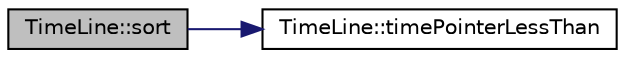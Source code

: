 digraph "TimeLine::sort"
{
 // INTERACTIVE_SVG=YES
  edge [fontname="Helvetica",fontsize="10",labelfontname="Helvetica",labelfontsize="10"];
  node [fontname="Helvetica",fontsize="10",shape=record];
  rankdir="LR";
  Node1 [label="TimeLine::sort",height=0.2,width=0.4,color="black", fillcolor="grey75", style="filled", fontcolor="black"];
  Node1 -> Node2 [color="midnightblue",fontsize="10",style="solid",fontname="Helvetica"];
  Node2 [label="TimeLine::timePointerLessThan",height=0.2,width=0.4,color="black", fillcolor="white", style="filled",URL="$dc/df5/class_time_line.html#aba921cc4d4875f7eba0128d2ca7622ff"];
}
